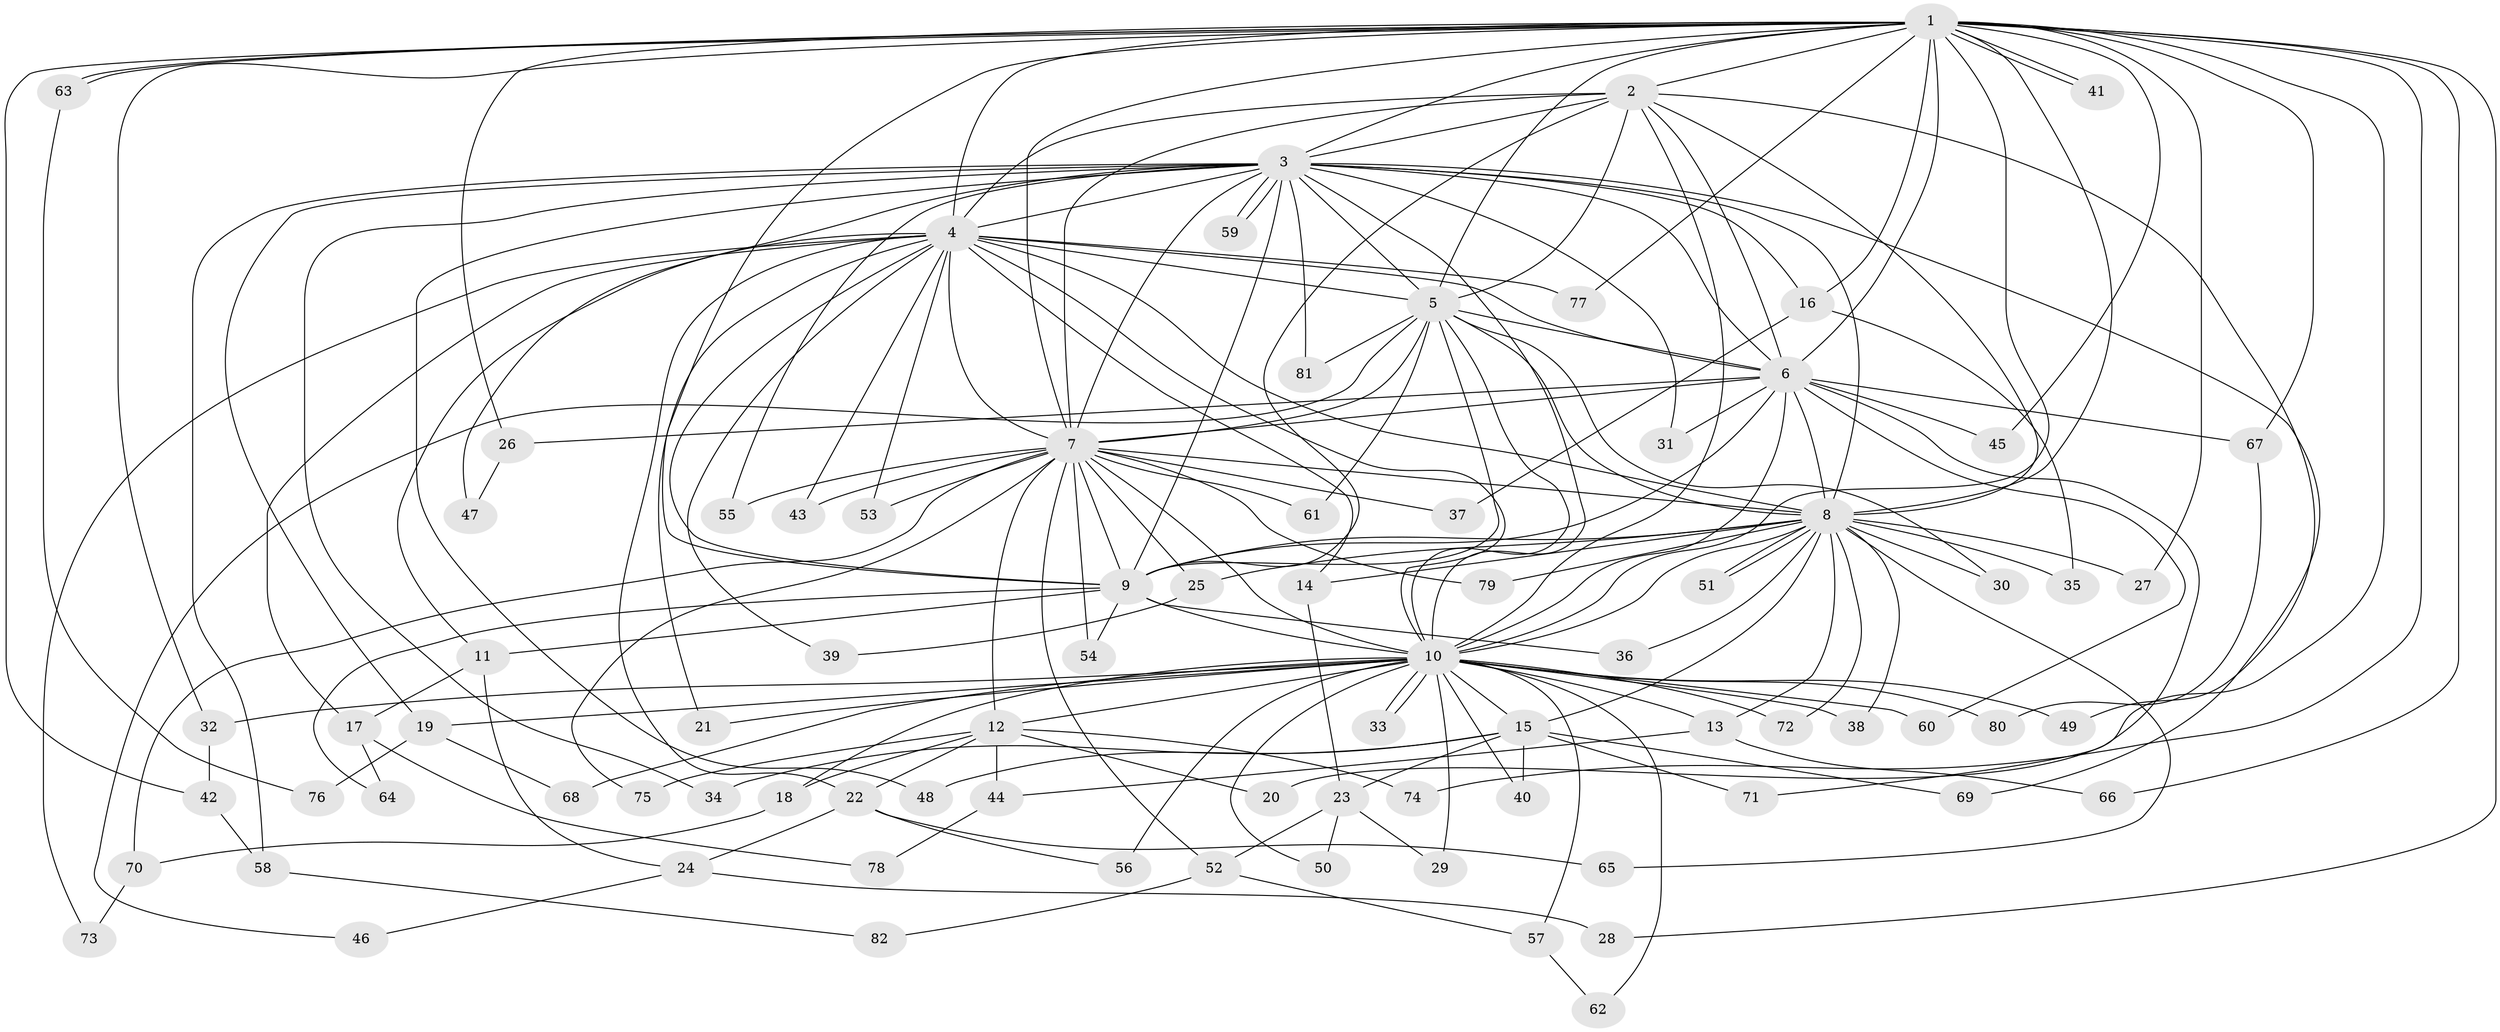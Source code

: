// coarse degree distribution, {17: 0.058823529411764705, 10: 0.029411764705882353, 15: 0.029411764705882353, 8: 0.029411764705882353, 14: 0.029411764705882353, 4: 0.08823529411764706, 6: 0.058823529411764705, 13: 0.029411764705882353, 9: 0.029411764705882353, 2: 0.35294117647058826, 7: 0.029411764705882353, 1: 0.08823529411764706, 3: 0.14705882352941177}
// Generated by graph-tools (version 1.1) at 2025/50/03/04/25 22:50:02]
// undirected, 82 vertices, 189 edges
graph export_dot {
  node [color=gray90,style=filled];
  1;
  2;
  3;
  4;
  5;
  6;
  7;
  8;
  9;
  10;
  11;
  12;
  13;
  14;
  15;
  16;
  17;
  18;
  19;
  20;
  21;
  22;
  23;
  24;
  25;
  26;
  27;
  28;
  29;
  30;
  31;
  32;
  33;
  34;
  35;
  36;
  37;
  38;
  39;
  40;
  41;
  42;
  43;
  44;
  45;
  46;
  47;
  48;
  49;
  50;
  51;
  52;
  53;
  54;
  55;
  56;
  57;
  58;
  59;
  60;
  61;
  62;
  63;
  64;
  65;
  66;
  67;
  68;
  69;
  70;
  71;
  72;
  73;
  74;
  75;
  76;
  77;
  78;
  79;
  80;
  81;
  82;
  1 -- 2;
  1 -- 3;
  1 -- 4;
  1 -- 5;
  1 -- 6;
  1 -- 7;
  1 -- 8;
  1 -- 9;
  1 -- 10;
  1 -- 16;
  1 -- 20;
  1 -- 26;
  1 -- 27;
  1 -- 28;
  1 -- 32;
  1 -- 41;
  1 -- 41;
  1 -- 42;
  1 -- 45;
  1 -- 63;
  1 -- 63;
  1 -- 66;
  1 -- 67;
  1 -- 74;
  1 -- 77;
  2 -- 3;
  2 -- 4;
  2 -- 5;
  2 -- 6;
  2 -- 7;
  2 -- 8;
  2 -- 9;
  2 -- 10;
  2 -- 49;
  3 -- 4;
  3 -- 5;
  3 -- 6;
  3 -- 7;
  3 -- 8;
  3 -- 9;
  3 -- 10;
  3 -- 16;
  3 -- 19;
  3 -- 31;
  3 -- 34;
  3 -- 47;
  3 -- 48;
  3 -- 55;
  3 -- 58;
  3 -- 59;
  3 -- 59;
  3 -- 69;
  3 -- 81;
  4 -- 5;
  4 -- 6;
  4 -- 7;
  4 -- 8;
  4 -- 9;
  4 -- 10;
  4 -- 11;
  4 -- 14;
  4 -- 17;
  4 -- 21;
  4 -- 22;
  4 -- 39;
  4 -- 43;
  4 -- 53;
  4 -- 73;
  4 -- 77;
  5 -- 6;
  5 -- 7;
  5 -- 8;
  5 -- 9;
  5 -- 10;
  5 -- 30;
  5 -- 46;
  5 -- 61;
  5 -- 81;
  6 -- 7;
  6 -- 8;
  6 -- 9;
  6 -- 10;
  6 -- 26;
  6 -- 31;
  6 -- 45;
  6 -- 60;
  6 -- 67;
  6 -- 71;
  7 -- 8;
  7 -- 9;
  7 -- 10;
  7 -- 12;
  7 -- 25;
  7 -- 37;
  7 -- 43;
  7 -- 52;
  7 -- 53;
  7 -- 54;
  7 -- 55;
  7 -- 61;
  7 -- 70;
  7 -- 75;
  7 -- 79;
  8 -- 9;
  8 -- 10;
  8 -- 13;
  8 -- 14;
  8 -- 15;
  8 -- 25;
  8 -- 27;
  8 -- 30;
  8 -- 35;
  8 -- 36;
  8 -- 38;
  8 -- 51;
  8 -- 51;
  8 -- 65;
  8 -- 72;
  8 -- 79;
  9 -- 10;
  9 -- 11;
  9 -- 36;
  9 -- 54;
  9 -- 64;
  10 -- 12;
  10 -- 13;
  10 -- 15;
  10 -- 18;
  10 -- 19;
  10 -- 21;
  10 -- 29;
  10 -- 32;
  10 -- 33;
  10 -- 33;
  10 -- 38;
  10 -- 40;
  10 -- 49;
  10 -- 50;
  10 -- 56;
  10 -- 57;
  10 -- 60;
  10 -- 62;
  10 -- 68;
  10 -- 72;
  10 -- 80;
  11 -- 17;
  11 -- 24;
  12 -- 18;
  12 -- 20;
  12 -- 22;
  12 -- 44;
  12 -- 74;
  12 -- 75;
  13 -- 44;
  13 -- 66;
  14 -- 23;
  15 -- 23;
  15 -- 34;
  15 -- 40;
  15 -- 48;
  15 -- 69;
  15 -- 71;
  16 -- 35;
  16 -- 37;
  17 -- 64;
  17 -- 78;
  18 -- 70;
  19 -- 68;
  19 -- 76;
  22 -- 24;
  22 -- 56;
  22 -- 65;
  23 -- 29;
  23 -- 50;
  23 -- 52;
  24 -- 28;
  24 -- 46;
  25 -- 39;
  26 -- 47;
  32 -- 42;
  42 -- 58;
  44 -- 78;
  52 -- 57;
  52 -- 82;
  57 -- 62;
  58 -- 82;
  63 -- 76;
  67 -- 80;
  70 -- 73;
}
